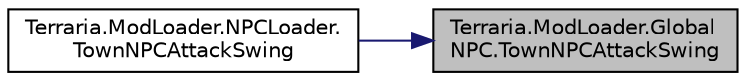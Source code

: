digraph "Terraria.ModLoader.GlobalNPC.TownNPCAttackSwing"
{
 // LATEX_PDF_SIZE
  edge [fontname="Helvetica",fontsize="10",labelfontname="Helvetica",labelfontsize="10"];
  node [fontname="Helvetica",fontsize="10",shape=record];
  rankdir="RL";
  Node1 [label="Terraria.ModLoader.Global\lNPC.TownNPCAttackSwing",height=0.2,width=0.4,color="black", fillcolor="grey75", style="filled", fontcolor="black",tooltip="Allows you to determine the width and height of the item a town NPC swings when it attacks,..."];
  Node1 -> Node2 [dir="back",color="midnightblue",fontsize="10",style="solid",fontname="Helvetica"];
  Node2 [label="Terraria.ModLoader.NPCLoader.\lTownNPCAttackSwing",height=0.2,width=0.4,color="black", fillcolor="white", style="filled",URL="$class_terraria_1_1_mod_loader_1_1_n_p_c_loader.html#a8ac041e26a0d38713786f2efab9404f9",tooltip=" "];
}
